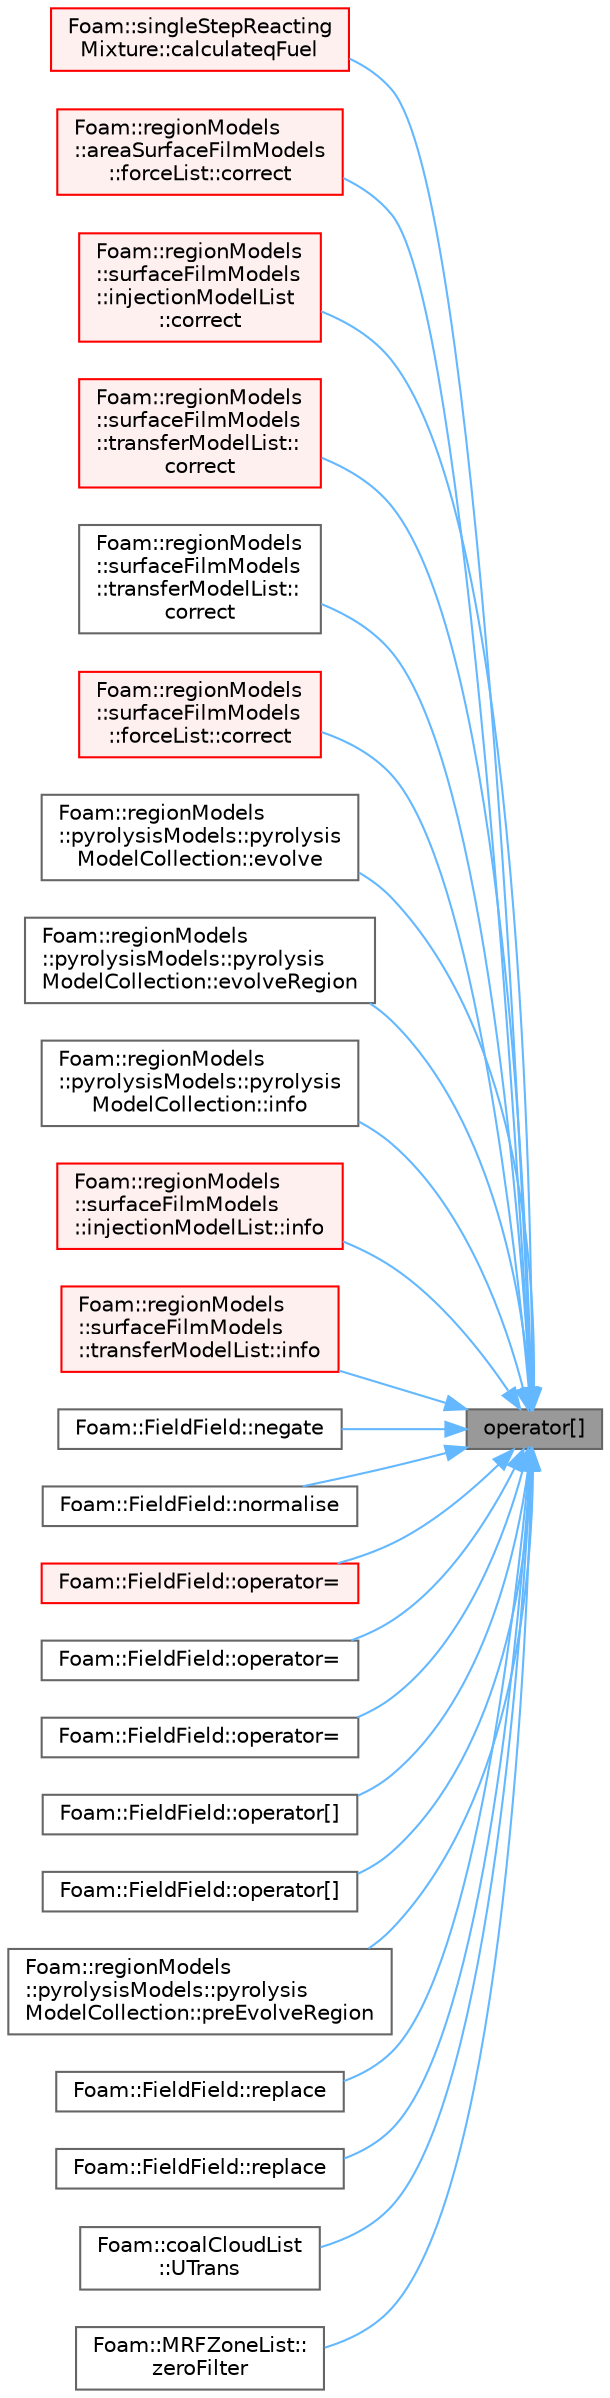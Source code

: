 digraph "operator[]"
{
 // LATEX_PDF_SIZE
  bgcolor="transparent";
  edge [fontname=Helvetica,fontsize=10,labelfontname=Helvetica,labelfontsize=10];
  node [fontname=Helvetica,fontsize=10,shape=box,height=0.2,width=0.4];
  rankdir="RL";
  Node1 [id="Node000001",label="operator[]",height=0.2,width=0.4,color="gray40", fillcolor="grey60", style="filled", fontcolor="black",tooltip=" "];
  Node1 -> Node2 [id="edge1_Node000001_Node000002",dir="back",color="steelblue1",style="solid",tooltip=" "];
  Node2 [id="Node000002",label="Foam::singleStepReacting\lMixture::calculateqFuel",height=0.2,width=0.4,color="red", fillcolor="#FFF0F0", style="filled",URL="$classFoam_1_1singleStepReactingMixture.html#adbb9285ec5651bbb308864af20d1916d",tooltip=" "];
  Node1 -> Node4 [id="edge2_Node000001_Node000004",dir="back",color="steelblue1",style="solid",tooltip=" "];
  Node4 [id="Node000004",label="Foam::regionModels\l::areaSurfaceFilmModels\l::forceList::correct",height=0.2,width=0.4,color="red", fillcolor="#FFF0F0", style="filled",URL="$classFoam_1_1regionModels_1_1areaSurfaceFilmModels_1_1forceList.html#a3af1d749358ac2f2da54da6e77c2a8df",tooltip=" "];
  Node1 -> Node6 [id="edge3_Node000001_Node000006",dir="back",color="steelblue1",style="solid",tooltip=" "];
  Node6 [id="Node000006",label="Foam::regionModels\l::surfaceFilmModels\l::injectionModelList\l::correct",height=0.2,width=0.4,color="red", fillcolor="#FFF0F0", style="filled",URL="$classFoam_1_1regionModels_1_1surfaceFilmModels_1_1injectionModelList.html#ade7ea803eec5a45713b517ac8a73dcbe",tooltip=" "];
  Node1 -> Node11 [id="edge4_Node000001_Node000011",dir="back",color="steelblue1",style="solid",tooltip=" "];
  Node11 [id="Node000011",label="Foam::regionModels\l::surfaceFilmModels\l::transferModelList::\lcorrect",height=0.2,width=0.4,color="red", fillcolor="#FFF0F0", style="filled",URL="$classFoam_1_1regionModels_1_1surfaceFilmModels_1_1transferModelList.html#a1b903fd965a759d5c460f276d7b8fb29",tooltip=" "];
  Node1 -> Node12 [id="edge5_Node000001_Node000012",dir="back",color="steelblue1",style="solid",tooltip=" "];
  Node12 [id="Node000012",label="Foam::regionModels\l::surfaceFilmModels\l::transferModelList::\lcorrect",height=0.2,width=0.4,color="grey40", fillcolor="white", style="filled",URL="$classFoam_1_1regionModels_1_1surfaceFilmModels_1_1transferModelList.html#ae0ca59ec49ab07470073fbad1d7dc390",tooltip=" "];
  Node1 -> Node13 [id="edge6_Node000001_Node000013",dir="back",color="steelblue1",style="solid",tooltip=" "];
  Node13 [id="Node000013",label="Foam::regionModels\l::surfaceFilmModels\l::forceList::correct",height=0.2,width=0.4,color="red", fillcolor="#FFF0F0", style="filled",URL="$classFoam_1_1regionModels_1_1surfaceFilmModels_1_1forceList.html#ae8286cb1594f9b26a1c5291173459307",tooltip=" "];
  Node1 -> Node15 [id="edge7_Node000001_Node000015",dir="back",color="steelblue1",style="solid",tooltip=" "];
  Node15 [id="Node000015",label="Foam::regionModels\l::pyrolysisModels::pyrolysis\lModelCollection::evolve",height=0.2,width=0.4,color="grey40", fillcolor="white", style="filled",URL="$classFoam_1_1regionModels_1_1pyrolysisModels_1_1pyrolysisModelCollection.html#a9e3bb886209d951167cd385c1ffe0b00",tooltip=" "];
  Node1 -> Node16 [id="edge8_Node000001_Node000016",dir="back",color="steelblue1",style="solid",tooltip=" "];
  Node16 [id="Node000016",label="Foam::regionModels\l::pyrolysisModels::pyrolysis\lModelCollection::evolveRegion",height=0.2,width=0.4,color="grey40", fillcolor="white", style="filled",URL="$classFoam_1_1regionModels_1_1pyrolysisModels_1_1pyrolysisModelCollection.html#afde8f52457f90e83a4eaf49755c19ec9",tooltip=" "];
  Node1 -> Node17 [id="edge9_Node000001_Node000017",dir="back",color="steelblue1",style="solid",tooltip=" "];
  Node17 [id="Node000017",label="Foam::regionModels\l::pyrolysisModels::pyrolysis\lModelCollection::info",height=0.2,width=0.4,color="grey40", fillcolor="white", style="filled",URL="$classFoam_1_1regionModels_1_1pyrolysisModels_1_1pyrolysisModelCollection.html#ac1b66fe77173de9e5e8542b2823d6071",tooltip=" "];
  Node1 -> Node18 [id="edge10_Node000001_Node000018",dir="back",color="steelblue1",style="solid",tooltip=" "];
  Node18 [id="Node000018",label="Foam::regionModels\l::surfaceFilmModels\l::injectionModelList::info",height=0.2,width=0.4,color="red", fillcolor="#FFF0F0", style="filled",URL="$classFoam_1_1regionModels_1_1surfaceFilmModels_1_1injectionModelList.html#a535c2aef67becff77ed292ab0eceb44c",tooltip=" "];
  Node1 -> Node21 [id="edge11_Node000001_Node000021",dir="back",color="steelblue1",style="solid",tooltip=" "];
  Node21 [id="Node000021",label="Foam::regionModels\l::surfaceFilmModels\l::transferModelList::info",height=0.2,width=0.4,color="red", fillcolor="#FFF0F0", style="filled",URL="$classFoam_1_1regionModels_1_1surfaceFilmModels_1_1transferModelList.html#a535c2aef67becff77ed292ab0eceb44c",tooltip=" "];
  Node1 -> Node22 [id="edge12_Node000001_Node000022",dir="back",color="steelblue1",style="solid",tooltip=" "];
  Node22 [id="Node000022",label="Foam::FieldField::negate",height=0.2,width=0.4,color="grey40", fillcolor="white", style="filled",URL="$classFoam_1_1FieldField.html#abcdb1512395327f8236a4f4a4d4ff648",tooltip=" "];
  Node1 -> Node23 [id="edge13_Node000001_Node000023",dir="back",color="steelblue1",style="solid",tooltip=" "];
  Node23 [id="Node000023",label="Foam::FieldField::normalise",height=0.2,width=0.4,color="grey40", fillcolor="white", style="filled",URL="$classFoam_1_1FieldField.html#ad2d943d172916de7105e5e5b8b6612e3",tooltip=" "];
  Node1 -> Node24 [id="edge14_Node000001_Node000024",dir="back",color="steelblue1",style="solid",tooltip=" "];
  Node24 [id="Node000024",label="Foam::FieldField::operator=",height=0.2,width=0.4,color="red", fillcolor="#FFF0F0", style="filled",URL="$classFoam_1_1FieldField.html#ab7eca532f0f9cc82ca81a0ee1aac9b00",tooltip=" "];
  Node1 -> Node27 [id="edge15_Node000001_Node000027",dir="back",color="steelblue1",style="solid",tooltip=" "];
  Node27 [id="Node000027",label="Foam::FieldField::operator=",height=0.2,width=0.4,color="grey40", fillcolor="white", style="filled",URL="$classFoam_1_1FieldField.html#afcb786944ad7f80ca2050402bbf2060d",tooltip=" "];
  Node1 -> Node28 [id="edge16_Node000001_Node000028",dir="back",color="steelblue1",style="solid",tooltip=" "];
  Node28 [id="Node000028",label="Foam::FieldField::operator=",height=0.2,width=0.4,color="grey40", fillcolor="white", style="filled",URL="$classFoam_1_1FieldField.html#ac4a0194f78011cfc6c4b26dffcecaa4a",tooltip=" "];
  Node1 -> Node29 [id="edge17_Node000001_Node000029",dir="back",color="steelblue1",style="solid",tooltip=" "];
  Node29 [id="Node000029",label="Foam::FieldField::operator[]",height=0.2,width=0.4,color="grey40", fillcolor="white", style="filled",URL="$classFoam_1_1FieldField.html#a9cab35a90b63c22ce73a4119c228f4de",tooltip=" "];
  Node1 -> Node30 [id="edge18_Node000001_Node000030",dir="back",color="steelblue1",style="solid",tooltip=" "];
  Node30 [id="Node000030",label="Foam::FieldField::operator[]",height=0.2,width=0.4,color="grey40", fillcolor="white", style="filled",URL="$classFoam_1_1FieldField.html#a62568aedcd103f8413a7b69b8e4098d5",tooltip=" "];
  Node1 -> Node31 [id="edge19_Node000001_Node000031",dir="back",color="steelblue1",style="solid",tooltip=" "];
  Node31 [id="Node000031",label="Foam::regionModels\l::pyrolysisModels::pyrolysis\lModelCollection::preEvolveRegion",height=0.2,width=0.4,color="grey40", fillcolor="white", style="filled",URL="$classFoam_1_1regionModels_1_1pyrolysisModels_1_1pyrolysisModelCollection.html#a97f68fddfa332c08747b539aa08b04f0",tooltip=" "];
  Node1 -> Node32 [id="edge20_Node000001_Node000032",dir="back",color="steelblue1",style="solid",tooltip=" "];
  Node32 [id="Node000032",label="Foam::FieldField::replace",height=0.2,width=0.4,color="grey40", fillcolor="white", style="filled",URL="$classFoam_1_1FieldField.html#aa718c5a67661acda6d64c6fb5700c339",tooltip=" "];
  Node1 -> Node33 [id="edge21_Node000001_Node000033",dir="back",color="steelblue1",style="solid",tooltip=" "];
  Node33 [id="Node000033",label="Foam::FieldField::replace",height=0.2,width=0.4,color="grey40", fillcolor="white", style="filled",URL="$classFoam_1_1FieldField.html#a6fc3065e12f78bd882851a14dc24ffb9",tooltip=" "];
  Node1 -> Node34 [id="edge22_Node000001_Node000034",dir="back",color="steelblue1",style="solid",tooltip=" "];
  Node34 [id="Node000034",label="Foam::coalCloudList\l::UTrans",height=0.2,width=0.4,color="grey40", fillcolor="white", style="filled",URL="$classFoam_1_1coalCloudList.html#a4765a290dc9c05f0ab2e07ef0c3158a8",tooltip=" "];
  Node1 -> Node35 [id="edge23_Node000001_Node000035",dir="back",color="steelblue1",style="solid",tooltip=" "];
  Node35 [id="Node000035",label="Foam::MRFZoneList::\lzeroFilter",height=0.2,width=0.4,color="grey40", fillcolor="white", style="filled",URL="$classFoam_1_1MRFZoneList.html#a185df2efdbf5ff57de7dd2228c6be438",tooltip=" "];
}
